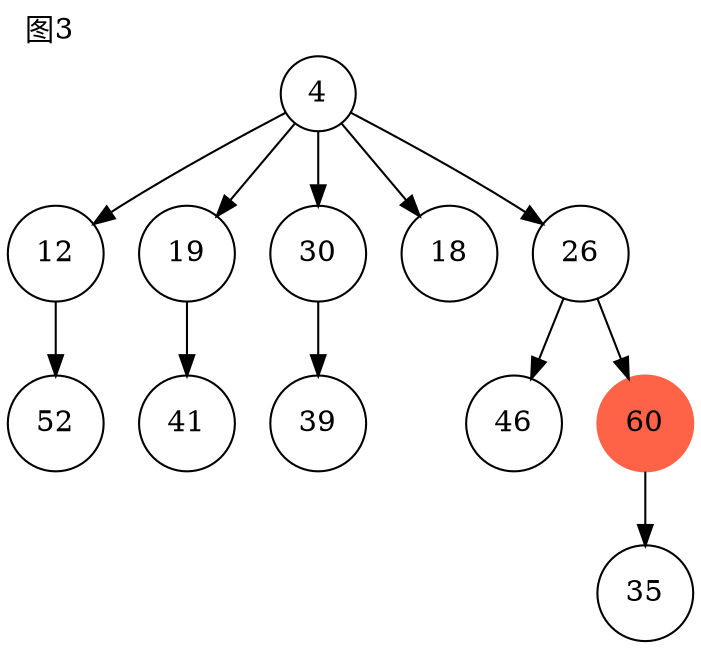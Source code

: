 digraph g{
node[shape=circle];
label="图3";
labeljust=l;
labelloc=t;
n244[label=4];
n245[label=12];
n244->n245;
n246[label=19];
n244->n246;
n247[label=30];
n244->n247;
n248[label=18];
n244->n248;
n249[label=26];
n244->n249;
n250[label=46];
n249->n250;
n251[label=60,style = filled,color="tomato"];
n249->n251;
n252[label=35];
n251->n252;
n253[label=39];
n247->n253;
n254[label=41];
n246->n254;
n255[label=52];
n245->n255;
}
